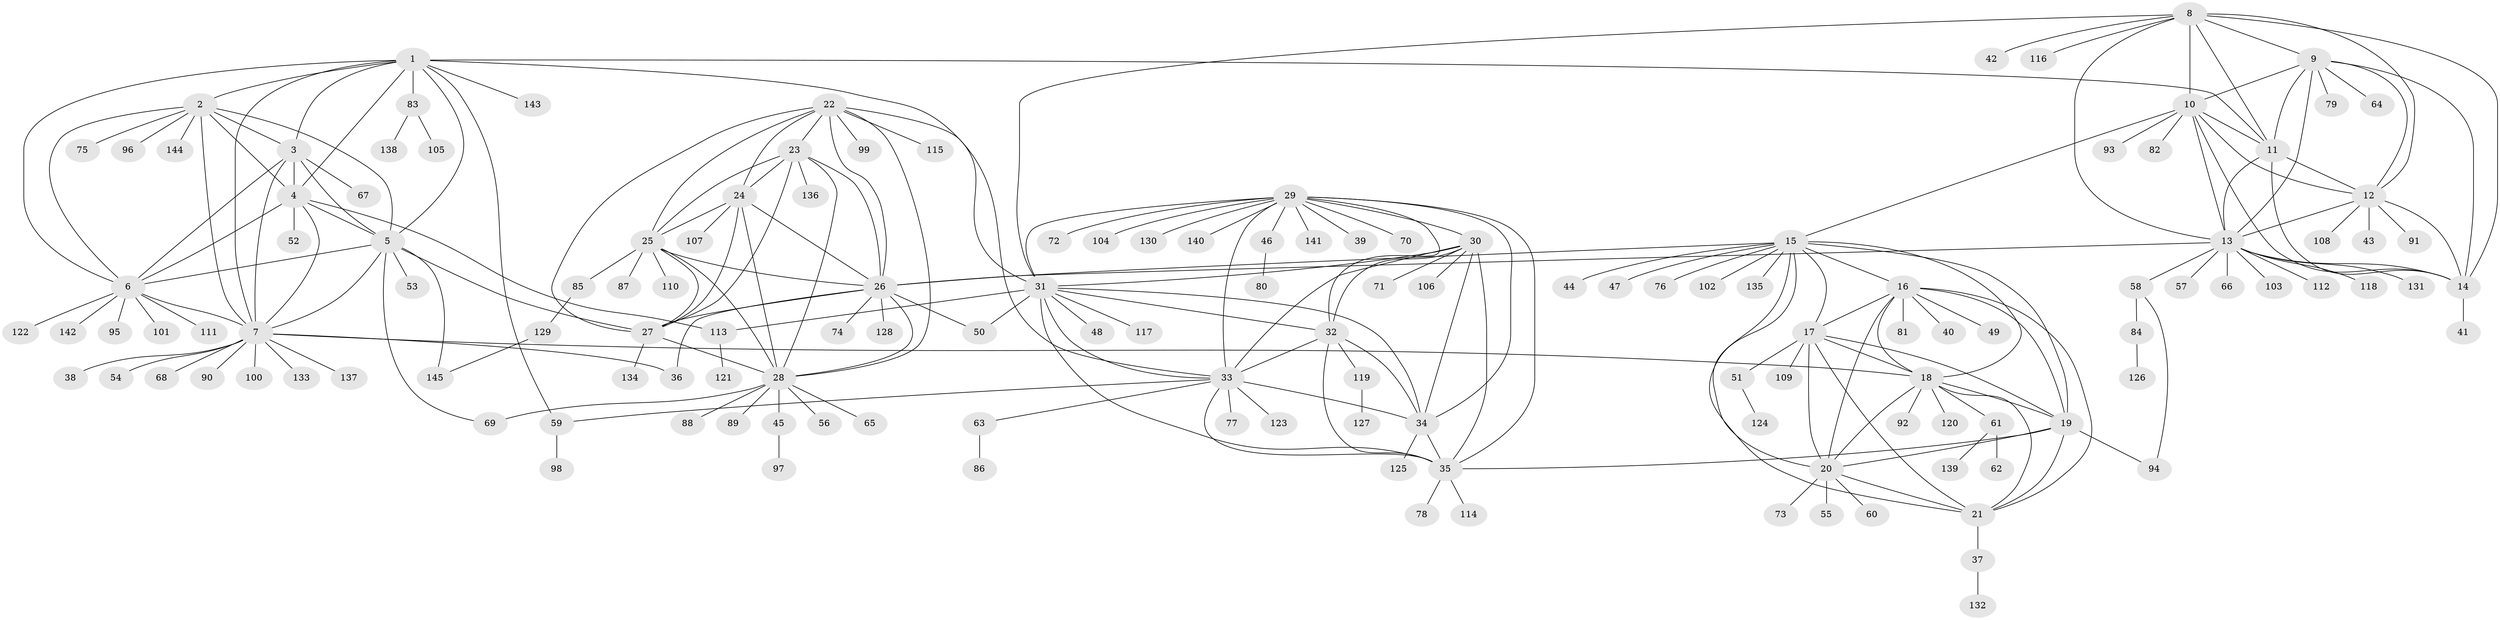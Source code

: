 // Generated by graph-tools (version 1.1) at 2025/11/02/27/25 16:11:34]
// undirected, 145 vertices, 232 edges
graph export_dot {
graph [start="1"]
  node [color=gray90,style=filled];
  1;
  2;
  3;
  4;
  5;
  6;
  7;
  8;
  9;
  10;
  11;
  12;
  13;
  14;
  15;
  16;
  17;
  18;
  19;
  20;
  21;
  22;
  23;
  24;
  25;
  26;
  27;
  28;
  29;
  30;
  31;
  32;
  33;
  34;
  35;
  36;
  37;
  38;
  39;
  40;
  41;
  42;
  43;
  44;
  45;
  46;
  47;
  48;
  49;
  50;
  51;
  52;
  53;
  54;
  55;
  56;
  57;
  58;
  59;
  60;
  61;
  62;
  63;
  64;
  65;
  66;
  67;
  68;
  69;
  70;
  71;
  72;
  73;
  74;
  75;
  76;
  77;
  78;
  79;
  80;
  81;
  82;
  83;
  84;
  85;
  86;
  87;
  88;
  89;
  90;
  91;
  92;
  93;
  94;
  95;
  96;
  97;
  98;
  99;
  100;
  101;
  102;
  103;
  104;
  105;
  106;
  107;
  108;
  109;
  110;
  111;
  112;
  113;
  114;
  115;
  116;
  117;
  118;
  119;
  120;
  121;
  122;
  123;
  124;
  125;
  126;
  127;
  128;
  129;
  130;
  131;
  132;
  133;
  134;
  135;
  136;
  137;
  138;
  139;
  140;
  141;
  142;
  143;
  144;
  145;
  1 -- 2;
  1 -- 3;
  1 -- 4;
  1 -- 5;
  1 -- 6;
  1 -- 7;
  1 -- 11;
  1 -- 33;
  1 -- 59;
  1 -- 83;
  1 -- 143;
  2 -- 3;
  2 -- 4;
  2 -- 5;
  2 -- 6;
  2 -- 7;
  2 -- 75;
  2 -- 96;
  2 -- 144;
  3 -- 4;
  3 -- 5;
  3 -- 6;
  3 -- 7;
  3 -- 67;
  4 -- 5;
  4 -- 6;
  4 -- 7;
  4 -- 52;
  4 -- 113;
  5 -- 6;
  5 -- 7;
  5 -- 27;
  5 -- 53;
  5 -- 69;
  5 -- 145;
  6 -- 7;
  6 -- 95;
  6 -- 101;
  6 -- 111;
  6 -- 122;
  6 -- 142;
  7 -- 18;
  7 -- 36;
  7 -- 38;
  7 -- 54;
  7 -- 68;
  7 -- 90;
  7 -- 100;
  7 -- 133;
  7 -- 137;
  8 -- 9;
  8 -- 10;
  8 -- 11;
  8 -- 12;
  8 -- 13;
  8 -- 14;
  8 -- 31;
  8 -- 42;
  8 -- 116;
  9 -- 10;
  9 -- 11;
  9 -- 12;
  9 -- 13;
  9 -- 14;
  9 -- 64;
  9 -- 79;
  10 -- 11;
  10 -- 12;
  10 -- 13;
  10 -- 14;
  10 -- 15;
  10 -- 82;
  10 -- 93;
  11 -- 12;
  11 -- 13;
  11 -- 14;
  12 -- 13;
  12 -- 14;
  12 -- 43;
  12 -- 91;
  12 -- 108;
  13 -- 14;
  13 -- 26;
  13 -- 57;
  13 -- 58;
  13 -- 66;
  13 -- 103;
  13 -- 112;
  13 -- 118;
  13 -- 131;
  14 -- 41;
  15 -- 16;
  15 -- 17;
  15 -- 18;
  15 -- 19;
  15 -- 20;
  15 -- 21;
  15 -- 26;
  15 -- 44;
  15 -- 47;
  15 -- 76;
  15 -- 102;
  15 -- 135;
  16 -- 17;
  16 -- 18;
  16 -- 19;
  16 -- 20;
  16 -- 21;
  16 -- 40;
  16 -- 49;
  16 -- 81;
  17 -- 18;
  17 -- 19;
  17 -- 20;
  17 -- 21;
  17 -- 51;
  17 -- 109;
  18 -- 19;
  18 -- 20;
  18 -- 21;
  18 -- 61;
  18 -- 92;
  18 -- 120;
  19 -- 20;
  19 -- 21;
  19 -- 35;
  19 -- 94;
  20 -- 21;
  20 -- 55;
  20 -- 60;
  20 -- 73;
  21 -- 37;
  22 -- 23;
  22 -- 24;
  22 -- 25;
  22 -- 26;
  22 -- 27;
  22 -- 28;
  22 -- 31;
  22 -- 99;
  22 -- 115;
  23 -- 24;
  23 -- 25;
  23 -- 26;
  23 -- 27;
  23 -- 28;
  23 -- 136;
  24 -- 25;
  24 -- 26;
  24 -- 27;
  24 -- 28;
  24 -- 107;
  25 -- 26;
  25 -- 27;
  25 -- 28;
  25 -- 85;
  25 -- 87;
  25 -- 110;
  26 -- 27;
  26 -- 28;
  26 -- 36;
  26 -- 50;
  26 -- 74;
  26 -- 128;
  27 -- 28;
  27 -- 134;
  28 -- 45;
  28 -- 56;
  28 -- 65;
  28 -- 69;
  28 -- 88;
  28 -- 89;
  29 -- 30;
  29 -- 31;
  29 -- 32;
  29 -- 33;
  29 -- 34;
  29 -- 35;
  29 -- 39;
  29 -- 46;
  29 -- 70;
  29 -- 72;
  29 -- 104;
  29 -- 130;
  29 -- 140;
  29 -- 141;
  30 -- 31;
  30 -- 32;
  30 -- 33;
  30 -- 34;
  30 -- 35;
  30 -- 71;
  30 -- 106;
  31 -- 32;
  31 -- 33;
  31 -- 34;
  31 -- 35;
  31 -- 48;
  31 -- 50;
  31 -- 113;
  31 -- 117;
  32 -- 33;
  32 -- 34;
  32 -- 35;
  32 -- 119;
  33 -- 34;
  33 -- 35;
  33 -- 59;
  33 -- 63;
  33 -- 77;
  33 -- 123;
  34 -- 35;
  34 -- 125;
  35 -- 78;
  35 -- 114;
  37 -- 132;
  45 -- 97;
  46 -- 80;
  51 -- 124;
  58 -- 84;
  58 -- 94;
  59 -- 98;
  61 -- 62;
  61 -- 139;
  63 -- 86;
  83 -- 105;
  83 -- 138;
  84 -- 126;
  85 -- 129;
  113 -- 121;
  119 -- 127;
  129 -- 145;
}
